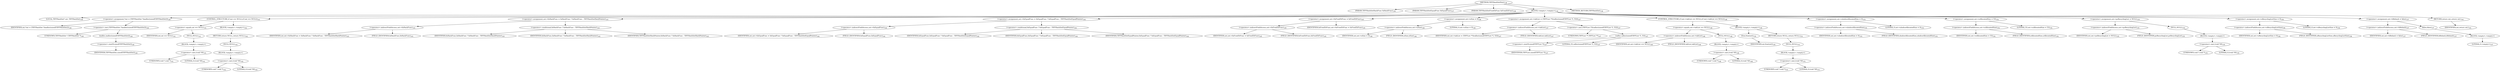 digraph "TIFFHashSetNew" {  
"4959" [label = <(METHOD,TIFFHashSetNew)<SUB>136</SUB>> ]
"4960" [label = <(PARAM,TIFFHashSetHashFunc fnHashFunc)<SUB>136</SUB>> ]
"4961" [label = <(PARAM,TIFFHashSetEqualFunc fnEqualFunc)<SUB>137</SUB>> ]
"4962" [label = <(PARAM,TIFFHashSetFreeEltFunc fnFreeEltFunc)<SUB>138</SUB>> ]
"4963" [label = <(BLOCK,&lt;empty&gt;,&lt;empty&gt;)<SUB>139</SUB>> ]
"4964" [label = <(LOCAL,TIFFHashSet* set: TIFFHashSet)<SUB>140</SUB>> ]
"4965" [label = <(&lt;operator&gt;.assignment,*set = (TIFFHashSet *)malloc(sizeof(TIFFHashSet)))<SUB>140</SUB>> ]
"4966" [label = <(IDENTIFIER,set,*set = (TIFFHashSet *)malloc(sizeof(TIFFHashSet)))<SUB>140</SUB>> ]
"4967" [label = <(&lt;operator&gt;.cast,(TIFFHashSet *)malloc(sizeof(TIFFHashSet)))<SUB>140</SUB>> ]
"4968" [label = <(UNKNOWN,TIFFHashSet *,TIFFHashSet *)<SUB>140</SUB>> ]
"4969" [label = <(malloc,malloc(sizeof(TIFFHashSet)))<SUB>140</SUB>> ]
"4970" [label = <(&lt;operator&gt;.sizeOf,sizeof(TIFFHashSet))<SUB>140</SUB>> ]
"4971" [label = <(IDENTIFIER,TIFFHashSet,sizeof(TIFFHashSet))<SUB>140</SUB>> ]
"4972" [label = <(CONTROL_STRUCTURE,if (set == NULL),if (set == NULL))<SUB>141</SUB>> ]
"4973" [label = <(&lt;operator&gt;.equals,set == NULL)<SUB>141</SUB>> ]
"4974" [label = <(IDENTIFIER,set,set == NULL)<SUB>141</SUB>> ]
"4975" [label = <(NULL,NULL)<SUB>141</SUB>> ]
"4976" [label = <(BLOCK,&lt;empty&gt;,&lt;empty&gt;)> ]
"4977" [label = <(&lt;operator&gt;.cast,(void *)0)<SUB>141</SUB>> ]
"4978" [label = <(UNKNOWN,void *,void *)<SUB>141</SUB>> ]
"4979" [label = <(LITERAL,0,(void *)0)<SUB>141</SUB>> ]
"4980" [label = <(BLOCK,&lt;empty&gt;,&lt;empty&gt;)<SUB>142</SUB>> ]
"4981" [label = <(RETURN,return NULL;,return NULL;)<SUB>142</SUB>> ]
"4982" [label = <(NULL,NULL)<SUB>142</SUB>> ]
"4983" [label = <(BLOCK,&lt;empty&gt;,&lt;empty&gt;)> ]
"4984" [label = <(&lt;operator&gt;.cast,(void *)0)<SUB>142</SUB>> ]
"4985" [label = <(UNKNOWN,void *,void *)<SUB>142</SUB>> ]
"4986" [label = <(LITERAL,0,(void *)0)<SUB>142</SUB>> ]
"4987" [label = <(&lt;operator&gt;.assignment,set-&gt;fnHashFunc = fnHashFunc ? fnHashFunc : TIFFHashSetHashPointer)<SUB>143</SUB>> ]
"4988" [label = <(&lt;operator&gt;.indirectFieldAccess,set-&gt;fnHashFunc)<SUB>143</SUB>> ]
"4989" [label = <(IDENTIFIER,set,set-&gt;fnHashFunc = fnHashFunc ? fnHashFunc : TIFFHashSetHashPointer)<SUB>143</SUB>> ]
"4990" [label = <(FIELD_IDENTIFIER,fnHashFunc,fnHashFunc)<SUB>143</SUB>> ]
"4991" [label = <(&lt;operator&gt;.conditional,fnHashFunc ? fnHashFunc : TIFFHashSetHashPointer)<SUB>143</SUB>> ]
"4992" [label = <(IDENTIFIER,fnHashFunc,fnHashFunc ? fnHashFunc : TIFFHashSetHashPointer)<SUB>143</SUB>> ]
"4993" [label = <(IDENTIFIER,fnHashFunc,fnHashFunc ? fnHashFunc : TIFFHashSetHashPointer)<SUB>143</SUB>> ]
"4994" [label = <(IDENTIFIER,TIFFHashSetHashPointer,fnHashFunc ? fnHashFunc : TIFFHashSetHashPointer)<SUB>143</SUB>> ]
"4995" [label = <(&lt;operator&gt;.assignment,set-&gt;fnEqualFunc = fnEqualFunc ? fnEqualFunc : TIFFHashSetEqualPointer)<SUB>144</SUB>> ]
"4996" [label = <(&lt;operator&gt;.indirectFieldAccess,set-&gt;fnEqualFunc)<SUB>144</SUB>> ]
"4997" [label = <(IDENTIFIER,set,set-&gt;fnEqualFunc = fnEqualFunc ? fnEqualFunc : TIFFHashSetEqualPointer)<SUB>144</SUB>> ]
"4998" [label = <(FIELD_IDENTIFIER,fnEqualFunc,fnEqualFunc)<SUB>144</SUB>> ]
"4999" [label = <(&lt;operator&gt;.conditional,fnEqualFunc ? fnEqualFunc : TIFFHashSetEqualPointer)<SUB>144</SUB>> ]
"5000" [label = <(IDENTIFIER,fnEqualFunc,fnEqualFunc ? fnEqualFunc : TIFFHashSetEqualPointer)<SUB>144</SUB>> ]
"5001" [label = <(IDENTIFIER,fnEqualFunc,fnEqualFunc ? fnEqualFunc : TIFFHashSetEqualPointer)<SUB>144</SUB>> ]
"5002" [label = <(IDENTIFIER,TIFFHashSetEqualPointer,fnEqualFunc ? fnEqualFunc : TIFFHashSetEqualPointer)<SUB>144</SUB>> ]
"5003" [label = <(&lt;operator&gt;.assignment,set-&gt;fnFreeEltFunc = fnFreeEltFunc)<SUB>145</SUB>> ]
"5004" [label = <(&lt;operator&gt;.indirectFieldAccess,set-&gt;fnFreeEltFunc)<SUB>145</SUB>> ]
"5005" [label = <(IDENTIFIER,set,set-&gt;fnFreeEltFunc = fnFreeEltFunc)<SUB>145</SUB>> ]
"5006" [label = <(FIELD_IDENTIFIER,fnFreeEltFunc,fnFreeEltFunc)<SUB>145</SUB>> ]
"5007" [label = <(IDENTIFIER,fnFreeEltFunc,set-&gt;fnFreeEltFunc = fnFreeEltFunc)<SUB>145</SUB>> ]
"5008" [label = <(&lt;operator&gt;.assignment,set-&gt;nSize = 0)<SUB>146</SUB>> ]
"5009" [label = <(&lt;operator&gt;.indirectFieldAccess,set-&gt;nSize)<SUB>146</SUB>> ]
"5010" [label = <(IDENTIFIER,set,set-&gt;nSize = 0)<SUB>146</SUB>> ]
"5011" [label = <(FIELD_IDENTIFIER,nSize,nSize)<SUB>146</SUB>> ]
"5012" [label = <(LITERAL,0,set-&gt;nSize = 0)<SUB>146</SUB>> ]
"5013" [label = <(&lt;operator&gt;.assignment,set-&gt;tabList = (TIFFList **)(calloc(sizeof(TIFFList *), 53)))<SUB>147</SUB>> ]
"5014" [label = <(&lt;operator&gt;.indirectFieldAccess,set-&gt;tabList)<SUB>147</SUB>> ]
"5015" [label = <(IDENTIFIER,set,set-&gt;tabList = (TIFFList **)(calloc(sizeof(TIFFList *), 53)))<SUB>147</SUB>> ]
"5016" [label = <(FIELD_IDENTIFIER,tabList,tabList)<SUB>147</SUB>> ]
"5017" [label = <(&lt;operator&gt;.cast,(TIFFList **)(calloc(sizeof(TIFFList *), 53)))<SUB>147</SUB>> ]
"5018" [label = <(UNKNOWN,TIFFList **,TIFFList **)<SUB>147</SUB>> ]
"5019" [label = <(calloc,calloc(sizeof(TIFFList *), 53))<SUB>147</SUB>> ]
"5020" [label = <(&lt;operator&gt;.sizeOf,sizeof(TIFFList *))<SUB>147</SUB>> ]
"5021" [label = <(IDENTIFIER,TIFFList,sizeof(TIFFList *))<SUB>147</SUB>> ]
"5022" [label = <(LITERAL,53,calloc(sizeof(TIFFList *), 53))<SUB>147</SUB>> ]
"5023" [label = <(CONTROL_STRUCTURE,if (set-&gt;tabList == NULL),if (set-&gt;tabList == NULL))<SUB>148</SUB>> ]
"5024" [label = <(&lt;operator&gt;.equals,set-&gt;tabList == NULL)<SUB>148</SUB>> ]
"5025" [label = <(&lt;operator&gt;.indirectFieldAccess,set-&gt;tabList)<SUB>148</SUB>> ]
"5026" [label = <(IDENTIFIER,set,set-&gt;tabList == NULL)<SUB>148</SUB>> ]
"5027" [label = <(FIELD_IDENTIFIER,tabList,tabList)<SUB>148</SUB>> ]
"5028" [label = <(NULL,NULL)<SUB>148</SUB>> ]
"5029" [label = <(BLOCK,&lt;empty&gt;,&lt;empty&gt;)> ]
"5030" [label = <(&lt;operator&gt;.cast,(void *)0)<SUB>148</SUB>> ]
"5031" [label = <(UNKNOWN,void *,void *)<SUB>148</SUB>> ]
"5032" [label = <(LITERAL,0,(void *)0)<SUB>148</SUB>> ]
"5033" [label = <(BLOCK,&lt;empty&gt;,&lt;empty&gt;)<SUB>149</SUB>> ]
"5034" [label = <(free,free(set))<SUB>150</SUB>> ]
"5035" [label = <(IDENTIFIER,set,free(set))<SUB>150</SUB>> ]
"5036" [label = <(RETURN,return NULL;,return NULL;)<SUB>151</SUB>> ]
"5037" [label = <(NULL,NULL)<SUB>151</SUB>> ]
"5038" [label = <(BLOCK,&lt;empty&gt;,&lt;empty&gt;)> ]
"5039" [label = <(&lt;operator&gt;.cast,(void *)0)<SUB>151</SUB>> ]
"5040" [label = <(UNKNOWN,void *,void *)<SUB>151</SUB>> ]
"5041" [label = <(LITERAL,0,(void *)0)<SUB>151</SUB>> ]
"5042" [label = <(&lt;operator&gt;.assignment,set-&gt;nIndiceAllocatedSize = 0)<SUB>153</SUB>> ]
"5043" [label = <(&lt;operator&gt;.indirectFieldAccess,set-&gt;nIndiceAllocatedSize)<SUB>153</SUB>> ]
"5044" [label = <(IDENTIFIER,set,set-&gt;nIndiceAllocatedSize = 0)<SUB>153</SUB>> ]
"5045" [label = <(FIELD_IDENTIFIER,nIndiceAllocatedSize,nIndiceAllocatedSize)<SUB>153</SUB>> ]
"5046" [label = <(LITERAL,0,set-&gt;nIndiceAllocatedSize = 0)<SUB>153</SUB>> ]
"5047" [label = <(&lt;operator&gt;.assignment,set-&gt;nAllocatedSize = 53)<SUB>154</SUB>> ]
"5048" [label = <(&lt;operator&gt;.indirectFieldAccess,set-&gt;nAllocatedSize)<SUB>154</SUB>> ]
"5049" [label = <(IDENTIFIER,set,set-&gt;nAllocatedSize = 53)<SUB>154</SUB>> ]
"5050" [label = <(FIELD_IDENTIFIER,nAllocatedSize,nAllocatedSize)<SUB>154</SUB>> ]
"5051" [label = <(LITERAL,53,set-&gt;nAllocatedSize = 53)<SUB>154</SUB>> ]
"5052" [label = <(&lt;operator&gt;.assignment,set-&gt;psRecyclingList = NULL)<SUB>155</SUB>> ]
"5053" [label = <(&lt;operator&gt;.indirectFieldAccess,set-&gt;psRecyclingList)<SUB>155</SUB>> ]
"5054" [label = <(IDENTIFIER,set,set-&gt;psRecyclingList = NULL)<SUB>155</SUB>> ]
"5055" [label = <(FIELD_IDENTIFIER,psRecyclingList,psRecyclingList)<SUB>155</SUB>> ]
"5056" [label = <(NULL,NULL)<SUB>155</SUB>> ]
"5057" [label = <(BLOCK,&lt;empty&gt;,&lt;empty&gt;)> ]
"5058" [label = <(&lt;operator&gt;.cast,(void *)0)<SUB>155</SUB>> ]
"5059" [label = <(UNKNOWN,void *,void *)<SUB>155</SUB>> ]
"5060" [label = <(LITERAL,0,(void *)0)<SUB>155</SUB>> ]
"5061" [label = <(&lt;operator&gt;.assignment,set-&gt;nRecyclingListSize = 0)<SUB>156</SUB>> ]
"5062" [label = <(&lt;operator&gt;.indirectFieldAccess,set-&gt;nRecyclingListSize)<SUB>156</SUB>> ]
"5063" [label = <(IDENTIFIER,set,set-&gt;nRecyclingListSize = 0)<SUB>156</SUB>> ]
"5064" [label = <(FIELD_IDENTIFIER,nRecyclingListSize,nRecyclingListSize)<SUB>156</SUB>> ]
"5065" [label = <(LITERAL,0,set-&gt;nRecyclingListSize = 0)<SUB>156</SUB>> ]
"5066" [label = <(&lt;operator&gt;.assignment,set-&gt;bRehash = false)<SUB>157</SUB>> ]
"5067" [label = <(&lt;operator&gt;.indirectFieldAccess,set-&gt;bRehash)<SUB>157</SUB>> ]
"5068" [label = <(IDENTIFIER,set,set-&gt;bRehash = false)<SUB>157</SUB>> ]
"5069" [label = <(FIELD_IDENTIFIER,bRehash,bRehash)<SUB>157</SUB>> ]
"5070" [label = <(false,false)<SUB>157</SUB>> ]
"5071" [label = <(BLOCK,&lt;empty&gt;,&lt;empty&gt;)> ]
"5072" [label = <(LITERAL,0,&lt;empty&gt;)<SUB>157</SUB>> ]
"5073" [label = <(RETURN,return set;,return set;)<SUB>161</SUB>> ]
"5074" [label = <(IDENTIFIER,set,return set;)<SUB>161</SUB>> ]
"5075" [label = <(METHOD_RETURN,TIFFHashSet)<SUB>136</SUB>> ]
  "4959" -> "4960" 
  "4959" -> "4961" 
  "4959" -> "4962" 
  "4959" -> "4963" 
  "4959" -> "5075" 
  "4963" -> "4964" 
  "4963" -> "4965" 
  "4963" -> "4972" 
  "4963" -> "4987" 
  "4963" -> "4995" 
  "4963" -> "5003" 
  "4963" -> "5008" 
  "4963" -> "5013" 
  "4963" -> "5023" 
  "4963" -> "5042" 
  "4963" -> "5047" 
  "4963" -> "5052" 
  "4963" -> "5061" 
  "4963" -> "5066" 
  "4963" -> "5073" 
  "4965" -> "4966" 
  "4965" -> "4967" 
  "4967" -> "4968" 
  "4967" -> "4969" 
  "4969" -> "4970" 
  "4970" -> "4971" 
  "4972" -> "4973" 
  "4972" -> "4980" 
  "4973" -> "4974" 
  "4973" -> "4975" 
  "4975" -> "4976" 
  "4976" -> "4977" 
  "4977" -> "4978" 
  "4977" -> "4979" 
  "4980" -> "4981" 
  "4981" -> "4982" 
  "4982" -> "4983" 
  "4983" -> "4984" 
  "4984" -> "4985" 
  "4984" -> "4986" 
  "4987" -> "4988" 
  "4987" -> "4991" 
  "4988" -> "4989" 
  "4988" -> "4990" 
  "4991" -> "4992" 
  "4991" -> "4993" 
  "4991" -> "4994" 
  "4995" -> "4996" 
  "4995" -> "4999" 
  "4996" -> "4997" 
  "4996" -> "4998" 
  "4999" -> "5000" 
  "4999" -> "5001" 
  "4999" -> "5002" 
  "5003" -> "5004" 
  "5003" -> "5007" 
  "5004" -> "5005" 
  "5004" -> "5006" 
  "5008" -> "5009" 
  "5008" -> "5012" 
  "5009" -> "5010" 
  "5009" -> "5011" 
  "5013" -> "5014" 
  "5013" -> "5017" 
  "5014" -> "5015" 
  "5014" -> "5016" 
  "5017" -> "5018" 
  "5017" -> "5019" 
  "5019" -> "5020" 
  "5019" -> "5022" 
  "5020" -> "5021" 
  "5023" -> "5024" 
  "5023" -> "5033" 
  "5024" -> "5025" 
  "5024" -> "5028" 
  "5025" -> "5026" 
  "5025" -> "5027" 
  "5028" -> "5029" 
  "5029" -> "5030" 
  "5030" -> "5031" 
  "5030" -> "5032" 
  "5033" -> "5034" 
  "5033" -> "5036" 
  "5034" -> "5035" 
  "5036" -> "5037" 
  "5037" -> "5038" 
  "5038" -> "5039" 
  "5039" -> "5040" 
  "5039" -> "5041" 
  "5042" -> "5043" 
  "5042" -> "5046" 
  "5043" -> "5044" 
  "5043" -> "5045" 
  "5047" -> "5048" 
  "5047" -> "5051" 
  "5048" -> "5049" 
  "5048" -> "5050" 
  "5052" -> "5053" 
  "5052" -> "5056" 
  "5053" -> "5054" 
  "5053" -> "5055" 
  "5056" -> "5057" 
  "5057" -> "5058" 
  "5058" -> "5059" 
  "5058" -> "5060" 
  "5061" -> "5062" 
  "5061" -> "5065" 
  "5062" -> "5063" 
  "5062" -> "5064" 
  "5066" -> "5067" 
  "5066" -> "5070" 
  "5067" -> "5068" 
  "5067" -> "5069" 
  "5070" -> "5071" 
  "5071" -> "5072" 
  "5073" -> "5074" 
}
